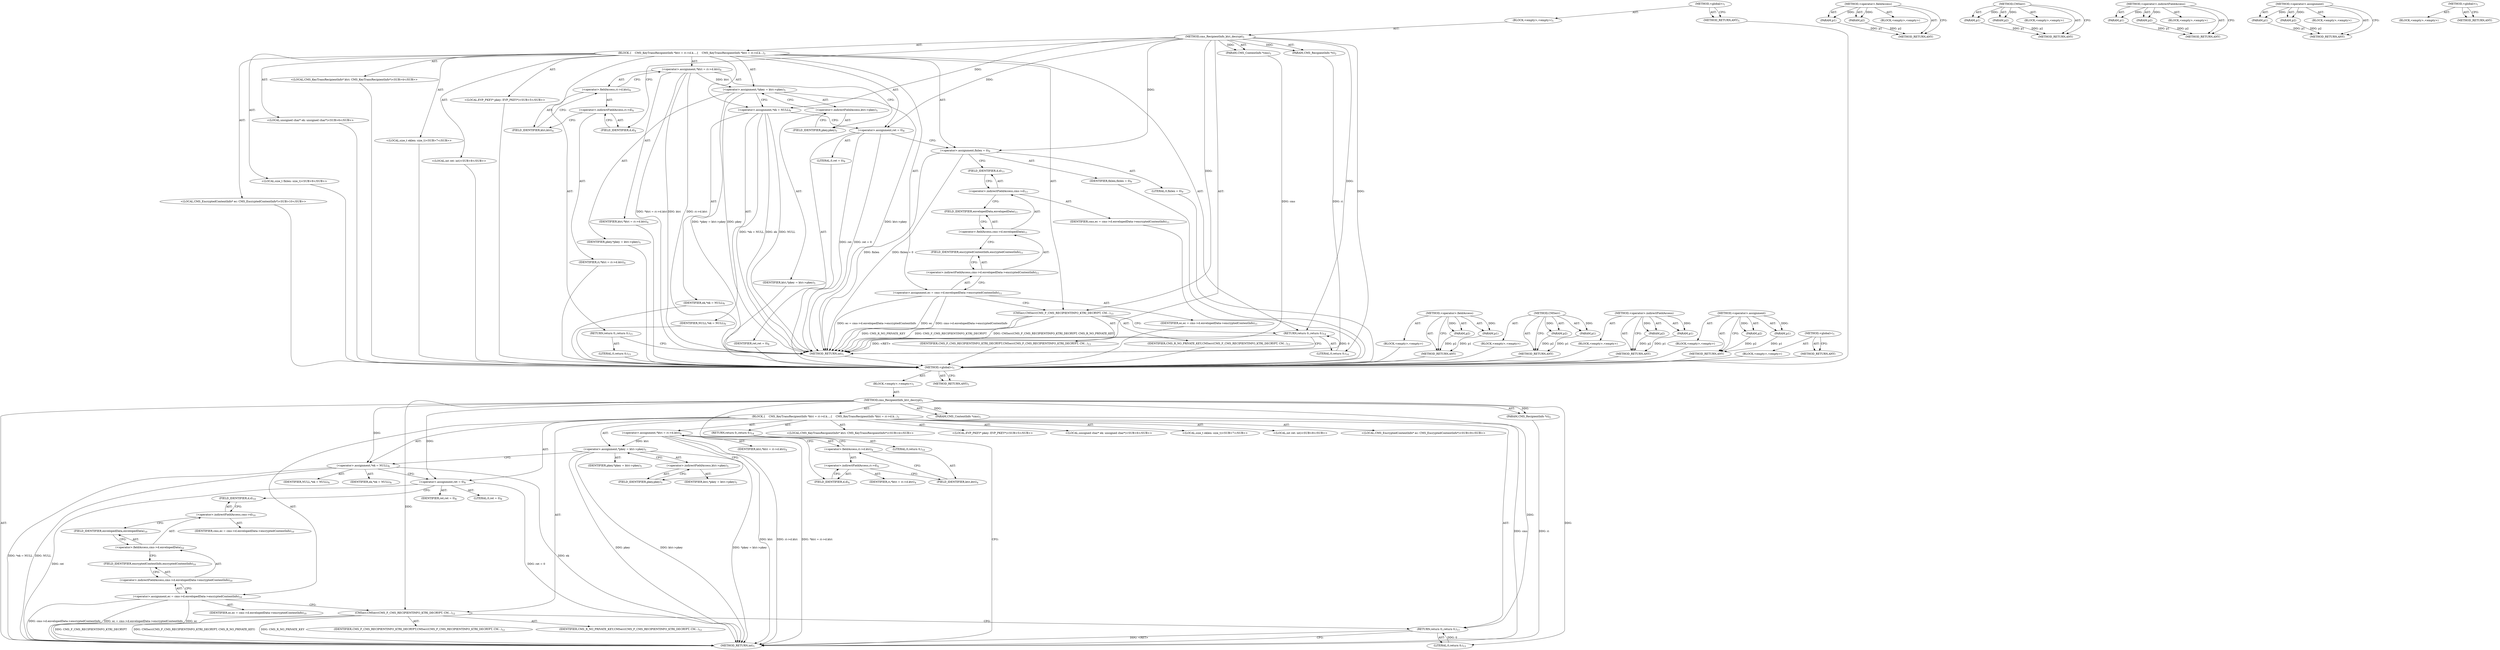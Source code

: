 digraph "&lt;global&gt;" {
vulnerable_6 [label=<(METHOD,&lt;global&gt;)<SUB>1</SUB>>];
vulnerable_7 [label=<(BLOCK,&lt;empty&gt;,&lt;empty&gt;)<SUB>1</SUB>>];
vulnerable_8 [label=<(METHOD,cms_RecipientInfo_ktri_decrypt)<SUB>1</SUB>>];
vulnerable_9 [label=<(PARAM,CMS_ContentInfo *cms)<SUB>1</SUB>>];
vulnerable_10 [label=<(PARAM,CMS_RecipientInfo *ri)<SUB>2</SUB>>];
vulnerable_11 [label=<(BLOCK,{
    CMS_KeyTransRecipientInfo *ktri = ri-&gt;d.k...,{
    CMS_KeyTransRecipientInfo *ktri = ri-&gt;d.k...)<SUB>3</SUB>>];
vulnerable_12 [label="<(LOCAL,CMS_KeyTransRecipientInfo* ktri: CMS_KeyTransRecipientInfo*)<SUB>4</SUB>>"];
vulnerable_13 [label=<(&lt;operator&gt;.assignment,*ktri = ri-&gt;d.ktri)<SUB>4</SUB>>];
vulnerable_14 [label=<(IDENTIFIER,ktri,*ktri = ri-&gt;d.ktri)<SUB>4</SUB>>];
vulnerable_15 [label=<(&lt;operator&gt;.fieldAccess,ri-&gt;d.ktri)<SUB>4</SUB>>];
vulnerable_16 [label=<(&lt;operator&gt;.indirectFieldAccess,ri-&gt;d)<SUB>4</SUB>>];
vulnerable_17 [label=<(IDENTIFIER,ri,*ktri = ri-&gt;d.ktri)<SUB>4</SUB>>];
vulnerable_18 [label=<(FIELD_IDENTIFIER,d,d)<SUB>4</SUB>>];
vulnerable_19 [label=<(FIELD_IDENTIFIER,ktri,ktri)<SUB>4</SUB>>];
vulnerable_20 [label="<(LOCAL,EVP_PKEY* pkey: EVP_PKEY*)<SUB>5</SUB>>"];
vulnerable_21 [label=<(&lt;operator&gt;.assignment,*pkey = ktri-&gt;pkey)<SUB>5</SUB>>];
vulnerable_22 [label=<(IDENTIFIER,pkey,*pkey = ktri-&gt;pkey)<SUB>5</SUB>>];
vulnerable_23 [label=<(&lt;operator&gt;.indirectFieldAccess,ktri-&gt;pkey)<SUB>5</SUB>>];
vulnerable_24 [label=<(IDENTIFIER,ktri,*pkey = ktri-&gt;pkey)<SUB>5</SUB>>];
vulnerable_25 [label=<(FIELD_IDENTIFIER,pkey,pkey)<SUB>5</SUB>>];
vulnerable_26 [label="<(LOCAL,unsigned char* ek: unsigned char*)<SUB>6</SUB>>"];
vulnerable_27 [label=<(&lt;operator&gt;.assignment,*ek = NULL)<SUB>6</SUB>>];
vulnerable_28 [label=<(IDENTIFIER,ek,*ek = NULL)<SUB>6</SUB>>];
vulnerable_29 [label=<(IDENTIFIER,NULL,*ek = NULL)<SUB>6</SUB>>];
vulnerable_30 [label="<(LOCAL,size_t eklen: size_t)<SUB>7</SUB>>"];
vulnerable_31 [label="<(LOCAL,int ret: int)<SUB>8</SUB>>"];
vulnerable_32 [label=<(&lt;operator&gt;.assignment,ret = 0)<SUB>8</SUB>>];
vulnerable_33 [label=<(IDENTIFIER,ret,ret = 0)<SUB>8</SUB>>];
vulnerable_34 [label=<(LITERAL,0,ret = 0)<SUB>8</SUB>>];
vulnerable_35 [label="<(LOCAL,CMS_EncryptedContentInfo* ec: CMS_EncryptedContentInfo*)<SUB>9</SUB>>"];
vulnerable_36 [label=<(&lt;operator&gt;.assignment,ec = cms-&gt;d.envelopedData-&gt;encryptedContentInfo)<SUB>10</SUB>>];
vulnerable_37 [label=<(IDENTIFIER,ec,ec = cms-&gt;d.envelopedData-&gt;encryptedContentInfo)<SUB>10</SUB>>];
vulnerable_38 [label=<(&lt;operator&gt;.indirectFieldAccess,cms-&gt;d.envelopedData-&gt;encryptedContentInfo)<SUB>10</SUB>>];
vulnerable_39 [label=<(&lt;operator&gt;.fieldAccess,cms-&gt;d.envelopedData)<SUB>10</SUB>>];
vulnerable_40 [label=<(&lt;operator&gt;.indirectFieldAccess,cms-&gt;d)<SUB>10</SUB>>];
vulnerable_41 [label=<(IDENTIFIER,cms,ec = cms-&gt;d.envelopedData-&gt;encryptedContentInfo)<SUB>10</SUB>>];
vulnerable_42 [label=<(FIELD_IDENTIFIER,d,d)<SUB>10</SUB>>];
vulnerable_43 [label=<(FIELD_IDENTIFIER,envelopedData,envelopedData)<SUB>10</SUB>>];
vulnerable_44 [label=<(FIELD_IDENTIFIER,encryptedContentInfo,encryptedContentInfo)<SUB>10</SUB>>];
vulnerable_45 [label=<(CMSerr,CMSerr(CMS_F_CMS_RECIPIENTINFO_KTRI_DECRYPT, CM...)<SUB>12</SUB>>];
vulnerable_46 [label=<(IDENTIFIER,CMS_F_CMS_RECIPIENTINFO_KTRI_DECRYPT,CMSerr(CMS_F_CMS_RECIPIENTINFO_KTRI_DECRYPT, CM...)<SUB>12</SUB>>];
vulnerable_47 [label=<(IDENTIFIER,CMS_R_NO_PRIVATE_KEY,CMSerr(CMS_F_CMS_RECIPIENTINFO_KTRI_DECRYPT, CM...)<SUB>12</SUB>>];
vulnerable_48 [label=<(RETURN,return 0;,return 0;)<SUB>13</SUB>>];
vulnerable_49 [label=<(LITERAL,0,return 0;)<SUB>13</SUB>>];
vulnerable_50 [label=<(RETURN,return 0;,return 0;)<SUB>14</SUB>>];
vulnerable_51 [label=<(LITERAL,0,return 0;)<SUB>14</SUB>>];
vulnerable_52 [label=<(METHOD_RETURN,int)<SUB>1</SUB>>];
vulnerable_54 [label=<(METHOD_RETURN,ANY)<SUB>1</SUB>>];
vulnerable_88 [label=<(METHOD,&lt;operator&gt;.fieldAccess)>];
vulnerable_89 [label=<(PARAM,p1)>];
vulnerable_90 [label=<(PARAM,p2)>];
vulnerable_91 [label=<(BLOCK,&lt;empty&gt;,&lt;empty&gt;)>];
vulnerable_92 [label=<(METHOD_RETURN,ANY)>];
vulnerable_98 [label=<(METHOD,CMSerr)>];
vulnerable_99 [label=<(PARAM,p1)>];
vulnerable_100 [label=<(PARAM,p2)>];
vulnerable_101 [label=<(BLOCK,&lt;empty&gt;,&lt;empty&gt;)>];
vulnerable_102 [label=<(METHOD_RETURN,ANY)>];
vulnerable_93 [label=<(METHOD,&lt;operator&gt;.indirectFieldAccess)>];
vulnerable_94 [label=<(PARAM,p1)>];
vulnerable_95 [label=<(PARAM,p2)>];
vulnerable_96 [label=<(BLOCK,&lt;empty&gt;,&lt;empty&gt;)>];
vulnerable_97 [label=<(METHOD_RETURN,ANY)>];
vulnerable_83 [label=<(METHOD,&lt;operator&gt;.assignment)>];
vulnerable_84 [label=<(PARAM,p1)>];
vulnerable_85 [label=<(PARAM,p2)>];
vulnerable_86 [label=<(BLOCK,&lt;empty&gt;,&lt;empty&gt;)>];
vulnerable_87 [label=<(METHOD_RETURN,ANY)>];
vulnerable_77 [label=<(METHOD,&lt;global&gt;)<SUB>1</SUB>>];
vulnerable_78 [label=<(BLOCK,&lt;empty&gt;,&lt;empty&gt;)>];
vulnerable_79 [label=<(METHOD_RETURN,ANY)>];
fixed_6 [label=<(METHOD,&lt;global&gt;)<SUB>1</SUB>>];
fixed_7 [label=<(BLOCK,&lt;empty&gt;,&lt;empty&gt;)<SUB>1</SUB>>];
fixed_8 [label=<(METHOD,cms_RecipientInfo_ktri_decrypt)<SUB>1</SUB>>];
fixed_9 [label=<(PARAM,CMS_ContentInfo *cms)<SUB>1</SUB>>];
fixed_10 [label=<(PARAM,CMS_RecipientInfo *ri)<SUB>2</SUB>>];
fixed_11 [label=<(BLOCK,{
    CMS_KeyTransRecipientInfo *ktri = ri-&gt;d.k...,{
    CMS_KeyTransRecipientInfo *ktri = ri-&gt;d.k...)<SUB>3</SUB>>];
fixed_12 [label="<(LOCAL,CMS_KeyTransRecipientInfo* ktri: CMS_KeyTransRecipientInfo*)<SUB>4</SUB>>"];
fixed_13 [label=<(&lt;operator&gt;.assignment,*ktri = ri-&gt;d.ktri)<SUB>4</SUB>>];
fixed_14 [label=<(IDENTIFIER,ktri,*ktri = ri-&gt;d.ktri)<SUB>4</SUB>>];
fixed_15 [label=<(&lt;operator&gt;.fieldAccess,ri-&gt;d.ktri)<SUB>4</SUB>>];
fixed_16 [label=<(&lt;operator&gt;.indirectFieldAccess,ri-&gt;d)<SUB>4</SUB>>];
fixed_17 [label=<(IDENTIFIER,ri,*ktri = ri-&gt;d.ktri)<SUB>4</SUB>>];
fixed_18 [label=<(FIELD_IDENTIFIER,d,d)<SUB>4</SUB>>];
fixed_19 [label=<(FIELD_IDENTIFIER,ktri,ktri)<SUB>4</SUB>>];
fixed_20 [label="<(LOCAL,EVP_PKEY* pkey: EVP_PKEY*)<SUB>5</SUB>>"];
fixed_21 [label=<(&lt;operator&gt;.assignment,*pkey = ktri-&gt;pkey)<SUB>5</SUB>>];
fixed_22 [label=<(IDENTIFIER,pkey,*pkey = ktri-&gt;pkey)<SUB>5</SUB>>];
fixed_23 [label=<(&lt;operator&gt;.indirectFieldAccess,ktri-&gt;pkey)<SUB>5</SUB>>];
fixed_24 [label=<(IDENTIFIER,ktri,*pkey = ktri-&gt;pkey)<SUB>5</SUB>>];
fixed_25 [label=<(FIELD_IDENTIFIER,pkey,pkey)<SUB>5</SUB>>];
fixed_26 [label="<(LOCAL,unsigned char* ek: unsigned char*)<SUB>6</SUB>>"];
fixed_27 [label=<(&lt;operator&gt;.assignment,*ek = NULL)<SUB>6</SUB>>];
fixed_28 [label=<(IDENTIFIER,ek,*ek = NULL)<SUB>6</SUB>>];
fixed_29 [label=<(IDENTIFIER,NULL,*ek = NULL)<SUB>6</SUB>>];
fixed_30 [label="<(LOCAL,size_t eklen: size_t)<SUB>7</SUB>>"];
fixed_31 [label="<(LOCAL,int ret: int)<SUB>8</SUB>>"];
fixed_32 [label=<(&lt;operator&gt;.assignment,ret = 0)<SUB>8</SUB>>];
fixed_33 [label=<(IDENTIFIER,ret,ret = 0)<SUB>8</SUB>>];
fixed_34 [label=<(LITERAL,0,ret = 0)<SUB>8</SUB>>];
fixed_35 [label="<(LOCAL,size_t fixlen: size_t)<SUB>9</SUB>>"];
fixed_36 [label=<(&lt;operator&gt;.assignment,fixlen = 0)<SUB>9</SUB>>];
fixed_37 [label=<(IDENTIFIER,fixlen,fixlen = 0)<SUB>9</SUB>>];
fixed_38 [label=<(LITERAL,0,fixlen = 0)<SUB>9</SUB>>];
fixed_39 [label="<(LOCAL,CMS_EncryptedContentInfo* ec: CMS_EncryptedContentInfo*)<SUB>10</SUB>>"];
fixed_40 [label=<(&lt;operator&gt;.assignment,ec = cms-&gt;d.envelopedData-&gt;encryptedContentInfo)<SUB>11</SUB>>];
fixed_41 [label=<(IDENTIFIER,ec,ec = cms-&gt;d.envelopedData-&gt;encryptedContentInfo)<SUB>11</SUB>>];
fixed_42 [label=<(&lt;operator&gt;.indirectFieldAccess,cms-&gt;d.envelopedData-&gt;encryptedContentInfo)<SUB>11</SUB>>];
fixed_43 [label=<(&lt;operator&gt;.fieldAccess,cms-&gt;d.envelopedData)<SUB>11</SUB>>];
fixed_44 [label=<(&lt;operator&gt;.indirectFieldAccess,cms-&gt;d)<SUB>11</SUB>>];
fixed_45 [label=<(IDENTIFIER,cms,ec = cms-&gt;d.envelopedData-&gt;encryptedContentInfo)<SUB>11</SUB>>];
fixed_46 [label=<(FIELD_IDENTIFIER,d,d)<SUB>11</SUB>>];
fixed_47 [label=<(FIELD_IDENTIFIER,envelopedData,envelopedData)<SUB>11</SUB>>];
fixed_48 [label=<(FIELD_IDENTIFIER,encryptedContentInfo,encryptedContentInfo)<SUB>11</SUB>>];
fixed_49 [label=<(CMSerr,CMSerr(CMS_F_CMS_RECIPIENTINFO_KTRI_DECRYPT, CM...)<SUB>13</SUB>>];
fixed_50 [label=<(IDENTIFIER,CMS_F_CMS_RECIPIENTINFO_KTRI_DECRYPT,CMSerr(CMS_F_CMS_RECIPIENTINFO_KTRI_DECRYPT, CM...)<SUB>13</SUB>>];
fixed_51 [label=<(IDENTIFIER,CMS_R_NO_PRIVATE_KEY,CMSerr(CMS_F_CMS_RECIPIENTINFO_KTRI_DECRYPT, CM...)<SUB>13</SUB>>];
fixed_52 [label=<(RETURN,return 0;,return 0;)<SUB>14</SUB>>];
fixed_53 [label=<(LITERAL,0,return 0;)<SUB>14</SUB>>];
fixed_54 [label=<(RETURN,return 0;,return 0;)<SUB>15</SUB>>];
fixed_55 [label=<(LITERAL,0,return 0;)<SUB>15</SUB>>];
fixed_56 [label=<(METHOD_RETURN,int)<SUB>1</SUB>>];
fixed_58 [label=<(METHOD_RETURN,ANY)<SUB>1</SUB>>];
fixed_92 [label=<(METHOD,&lt;operator&gt;.fieldAccess)>];
fixed_93 [label=<(PARAM,p1)>];
fixed_94 [label=<(PARAM,p2)>];
fixed_95 [label=<(BLOCK,&lt;empty&gt;,&lt;empty&gt;)>];
fixed_96 [label=<(METHOD_RETURN,ANY)>];
fixed_102 [label=<(METHOD,CMSerr)>];
fixed_103 [label=<(PARAM,p1)>];
fixed_104 [label=<(PARAM,p2)>];
fixed_105 [label=<(BLOCK,&lt;empty&gt;,&lt;empty&gt;)>];
fixed_106 [label=<(METHOD_RETURN,ANY)>];
fixed_97 [label=<(METHOD,&lt;operator&gt;.indirectFieldAccess)>];
fixed_98 [label=<(PARAM,p1)>];
fixed_99 [label=<(PARAM,p2)>];
fixed_100 [label=<(BLOCK,&lt;empty&gt;,&lt;empty&gt;)>];
fixed_101 [label=<(METHOD_RETURN,ANY)>];
fixed_87 [label=<(METHOD,&lt;operator&gt;.assignment)>];
fixed_88 [label=<(PARAM,p1)>];
fixed_89 [label=<(PARAM,p2)>];
fixed_90 [label=<(BLOCK,&lt;empty&gt;,&lt;empty&gt;)>];
fixed_91 [label=<(METHOD_RETURN,ANY)>];
fixed_81 [label=<(METHOD,&lt;global&gt;)<SUB>1</SUB>>];
fixed_82 [label=<(BLOCK,&lt;empty&gt;,&lt;empty&gt;)>];
fixed_83 [label=<(METHOD_RETURN,ANY)>];
vulnerable_6 -> vulnerable_7  [key=0, label="AST: "];
vulnerable_6 -> vulnerable_54  [key=0, label="AST: "];
vulnerable_6 -> vulnerable_54  [key=1, label="CFG: "];
vulnerable_7 -> vulnerable_8  [key=0, label="AST: "];
vulnerable_8 -> vulnerable_9  [key=0, label="AST: "];
vulnerable_8 -> vulnerable_9  [key=1, label="DDG: "];
vulnerable_8 -> vulnerable_10  [key=0, label="AST: "];
vulnerable_8 -> vulnerable_10  [key=1, label="DDG: "];
vulnerable_8 -> vulnerable_11  [key=0, label="AST: "];
vulnerable_8 -> vulnerable_52  [key=0, label="AST: "];
vulnerable_8 -> vulnerable_18  [key=0, label="CFG: "];
vulnerable_8 -> vulnerable_27  [key=0, label="DDG: "];
vulnerable_8 -> vulnerable_32  [key=0, label="DDG: "];
vulnerable_8 -> vulnerable_48  [key=0, label="DDG: "];
vulnerable_8 -> vulnerable_45  [key=0, label="DDG: "];
vulnerable_8 -> vulnerable_49  [key=0, label="DDG: "];
vulnerable_9 -> vulnerable_52  [key=0, label="DDG: cms"];
vulnerable_10 -> vulnerable_52  [key=0, label="DDG: ri"];
vulnerable_11 -> vulnerable_12  [key=0, label="AST: "];
vulnerable_11 -> vulnerable_13  [key=0, label="AST: "];
vulnerable_11 -> vulnerable_20  [key=0, label="AST: "];
vulnerable_11 -> vulnerable_21  [key=0, label="AST: "];
vulnerable_11 -> vulnerable_26  [key=0, label="AST: "];
vulnerable_11 -> vulnerable_27  [key=0, label="AST: "];
vulnerable_11 -> vulnerable_30  [key=0, label="AST: "];
vulnerable_11 -> vulnerable_31  [key=0, label="AST: "];
vulnerable_11 -> vulnerable_32  [key=0, label="AST: "];
vulnerable_11 -> vulnerable_35  [key=0, label="AST: "];
vulnerable_11 -> vulnerable_36  [key=0, label="AST: "];
vulnerable_11 -> vulnerable_45  [key=0, label="AST: "];
vulnerable_11 -> vulnerable_48  [key=0, label="AST: "];
vulnerable_11 -> vulnerable_50  [key=0, label="AST: "];
vulnerable_13 -> vulnerable_14  [key=0, label="AST: "];
vulnerable_13 -> vulnerable_15  [key=0, label="AST: "];
vulnerable_13 -> vulnerable_25  [key=0, label="CFG: "];
vulnerable_13 -> vulnerable_52  [key=0, label="DDG: ktri"];
vulnerable_13 -> vulnerable_52  [key=1, label="DDG: ri-&gt;d.ktri"];
vulnerable_13 -> vulnerable_52  [key=2, label="DDG: *ktri = ri-&gt;d.ktri"];
vulnerable_13 -> vulnerable_21  [key=0, label="DDG: ktri"];
vulnerable_15 -> vulnerable_16  [key=0, label="AST: "];
vulnerable_15 -> vulnerable_19  [key=0, label="AST: "];
vulnerable_15 -> vulnerable_13  [key=0, label="CFG: "];
vulnerable_16 -> vulnerable_17  [key=0, label="AST: "];
vulnerable_16 -> vulnerable_18  [key=0, label="AST: "];
vulnerable_16 -> vulnerable_19  [key=0, label="CFG: "];
vulnerable_18 -> vulnerable_16  [key=0, label="CFG: "];
vulnerable_19 -> vulnerable_15  [key=0, label="CFG: "];
vulnerable_21 -> vulnerable_22  [key=0, label="AST: "];
vulnerable_21 -> vulnerable_23  [key=0, label="AST: "];
vulnerable_21 -> vulnerable_27  [key=0, label="CFG: "];
vulnerable_21 -> vulnerable_52  [key=0, label="DDG: pkey"];
vulnerable_21 -> vulnerable_52  [key=1, label="DDG: ktri-&gt;pkey"];
vulnerable_21 -> vulnerable_52  [key=2, label="DDG: *pkey = ktri-&gt;pkey"];
vulnerable_23 -> vulnerable_24  [key=0, label="AST: "];
vulnerable_23 -> vulnerable_25  [key=0, label="AST: "];
vulnerable_23 -> vulnerable_21  [key=0, label="CFG: "];
vulnerable_25 -> vulnerable_23  [key=0, label="CFG: "];
vulnerable_27 -> vulnerable_28  [key=0, label="AST: "];
vulnerable_27 -> vulnerable_29  [key=0, label="AST: "];
vulnerable_27 -> vulnerable_32  [key=0, label="CFG: "];
vulnerable_27 -> vulnerable_52  [key=0, label="DDG: ek"];
vulnerable_27 -> vulnerable_52  [key=1, label="DDG: *ek = NULL"];
vulnerable_27 -> vulnerable_52  [key=2, label="DDG: NULL"];
vulnerable_32 -> vulnerable_33  [key=0, label="AST: "];
vulnerable_32 -> vulnerable_34  [key=0, label="AST: "];
vulnerable_32 -> vulnerable_42  [key=0, label="CFG: "];
vulnerable_32 -> vulnerable_52  [key=0, label="DDG: ret"];
vulnerable_32 -> vulnerable_52  [key=1, label="DDG: ret = 0"];
vulnerable_36 -> vulnerable_37  [key=0, label="AST: "];
vulnerable_36 -> vulnerable_38  [key=0, label="AST: "];
vulnerable_36 -> vulnerable_45  [key=0, label="CFG: "];
vulnerable_36 -> vulnerable_52  [key=0, label="DDG: ec"];
vulnerable_36 -> vulnerable_52  [key=1, label="DDG: cms-&gt;d.envelopedData-&gt;encryptedContentInfo"];
vulnerable_36 -> vulnerable_52  [key=2, label="DDG: ec = cms-&gt;d.envelopedData-&gt;encryptedContentInfo"];
vulnerable_38 -> vulnerable_39  [key=0, label="AST: "];
vulnerable_38 -> vulnerable_44  [key=0, label="AST: "];
vulnerable_38 -> vulnerable_36  [key=0, label="CFG: "];
vulnerable_39 -> vulnerable_40  [key=0, label="AST: "];
vulnerable_39 -> vulnerable_43  [key=0, label="AST: "];
vulnerable_39 -> vulnerable_44  [key=0, label="CFG: "];
vulnerable_40 -> vulnerable_41  [key=0, label="AST: "];
vulnerable_40 -> vulnerable_42  [key=0, label="AST: "];
vulnerable_40 -> vulnerable_43  [key=0, label="CFG: "];
vulnerable_42 -> vulnerable_40  [key=0, label="CFG: "];
vulnerable_43 -> vulnerable_39  [key=0, label="CFG: "];
vulnerable_44 -> vulnerable_38  [key=0, label="CFG: "];
vulnerable_45 -> vulnerable_46  [key=0, label="AST: "];
vulnerable_45 -> vulnerable_47  [key=0, label="AST: "];
vulnerable_45 -> vulnerable_48  [key=0, label="CFG: "];
vulnerable_45 -> vulnerable_52  [key=0, label="DDG: CMS_F_CMS_RECIPIENTINFO_KTRI_DECRYPT"];
vulnerable_45 -> vulnerable_52  [key=1, label="DDG: CMSerr(CMS_F_CMS_RECIPIENTINFO_KTRI_DECRYPT, CMS_R_NO_PRIVATE_KEY)"];
vulnerable_45 -> vulnerable_52  [key=2, label="DDG: CMS_R_NO_PRIVATE_KEY"];
vulnerable_48 -> vulnerable_49  [key=0, label="AST: "];
vulnerable_48 -> vulnerable_52  [key=0, label="CFG: "];
vulnerable_48 -> vulnerable_52  [key=1, label="DDG: &lt;RET&gt;"];
vulnerable_49 -> vulnerable_48  [key=0, label="DDG: 0"];
vulnerable_50 -> vulnerable_51  [key=0, label="AST: "];
vulnerable_50 -> vulnerable_52  [key=0, label="CFG: "];
vulnerable_88 -> vulnerable_89  [key=0, label="AST: "];
vulnerable_88 -> vulnerable_89  [key=1, label="DDG: "];
vulnerable_88 -> vulnerable_91  [key=0, label="AST: "];
vulnerable_88 -> vulnerable_90  [key=0, label="AST: "];
vulnerable_88 -> vulnerable_90  [key=1, label="DDG: "];
vulnerable_88 -> vulnerable_92  [key=0, label="AST: "];
vulnerable_88 -> vulnerable_92  [key=1, label="CFG: "];
vulnerable_89 -> vulnerable_92  [key=0, label="DDG: p1"];
vulnerable_90 -> vulnerable_92  [key=0, label="DDG: p2"];
vulnerable_98 -> vulnerable_99  [key=0, label="AST: "];
vulnerable_98 -> vulnerable_99  [key=1, label="DDG: "];
vulnerable_98 -> vulnerable_101  [key=0, label="AST: "];
vulnerable_98 -> vulnerable_100  [key=0, label="AST: "];
vulnerable_98 -> vulnerable_100  [key=1, label="DDG: "];
vulnerable_98 -> vulnerable_102  [key=0, label="AST: "];
vulnerable_98 -> vulnerable_102  [key=1, label="CFG: "];
vulnerable_99 -> vulnerable_102  [key=0, label="DDG: p1"];
vulnerable_100 -> vulnerable_102  [key=0, label="DDG: p2"];
vulnerable_93 -> vulnerable_94  [key=0, label="AST: "];
vulnerable_93 -> vulnerable_94  [key=1, label="DDG: "];
vulnerable_93 -> vulnerable_96  [key=0, label="AST: "];
vulnerable_93 -> vulnerable_95  [key=0, label="AST: "];
vulnerable_93 -> vulnerable_95  [key=1, label="DDG: "];
vulnerable_93 -> vulnerable_97  [key=0, label="AST: "];
vulnerable_93 -> vulnerable_97  [key=1, label="CFG: "];
vulnerable_94 -> vulnerable_97  [key=0, label="DDG: p1"];
vulnerable_95 -> vulnerable_97  [key=0, label="DDG: p2"];
vulnerable_83 -> vulnerable_84  [key=0, label="AST: "];
vulnerable_83 -> vulnerable_84  [key=1, label="DDG: "];
vulnerable_83 -> vulnerable_86  [key=0, label="AST: "];
vulnerable_83 -> vulnerable_85  [key=0, label="AST: "];
vulnerable_83 -> vulnerable_85  [key=1, label="DDG: "];
vulnerable_83 -> vulnerable_87  [key=0, label="AST: "];
vulnerable_83 -> vulnerable_87  [key=1, label="CFG: "];
vulnerable_84 -> vulnerable_87  [key=0, label="DDG: p1"];
vulnerable_85 -> vulnerable_87  [key=0, label="DDG: p2"];
vulnerable_77 -> vulnerable_78  [key=0, label="AST: "];
vulnerable_77 -> vulnerable_79  [key=0, label="AST: "];
vulnerable_77 -> vulnerable_79  [key=1, label="CFG: "];
fixed_6 -> fixed_7  [key=0, label="AST: "];
fixed_6 -> fixed_58  [key=0, label="AST: "];
fixed_6 -> fixed_58  [key=1, label="CFG: "];
fixed_7 -> fixed_8  [key=0, label="AST: "];
fixed_8 -> fixed_9  [key=0, label="AST: "];
fixed_8 -> fixed_9  [key=1, label="DDG: "];
fixed_8 -> fixed_10  [key=0, label="AST: "];
fixed_8 -> fixed_10  [key=1, label="DDG: "];
fixed_8 -> fixed_11  [key=0, label="AST: "];
fixed_8 -> fixed_56  [key=0, label="AST: "];
fixed_8 -> fixed_18  [key=0, label="CFG: "];
fixed_8 -> fixed_27  [key=0, label="DDG: "];
fixed_8 -> fixed_32  [key=0, label="DDG: "];
fixed_8 -> fixed_36  [key=0, label="DDG: "];
fixed_8 -> fixed_52  [key=0, label="DDG: "];
fixed_8 -> fixed_49  [key=0, label="DDG: "];
fixed_8 -> fixed_53  [key=0, label="DDG: "];
fixed_9 -> fixed_56  [key=0, label="DDG: cms"];
fixed_10 -> fixed_56  [key=0, label="DDG: ri"];
fixed_11 -> fixed_12  [key=0, label="AST: "];
fixed_11 -> fixed_13  [key=0, label="AST: "];
fixed_11 -> fixed_20  [key=0, label="AST: "];
fixed_11 -> fixed_21  [key=0, label="AST: "];
fixed_11 -> fixed_26  [key=0, label="AST: "];
fixed_11 -> fixed_27  [key=0, label="AST: "];
fixed_11 -> fixed_30  [key=0, label="AST: "];
fixed_11 -> fixed_31  [key=0, label="AST: "];
fixed_11 -> fixed_32  [key=0, label="AST: "];
fixed_11 -> fixed_35  [key=0, label="AST: "];
fixed_11 -> fixed_36  [key=0, label="AST: "];
fixed_11 -> fixed_39  [key=0, label="AST: "];
fixed_11 -> fixed_40  [key=0, label="AST: "];
fixed_11 -> fixed_49  [key=0, label="AST: "];
fixed_11 -> fixed_52  [key=0, label="AST: "];
fixed_11 -> fixed_54  [key=0, label="AST: "];
fixed_12 -> vulnerable_6  [key=0];
fixed_13 -> fixed_14  [key=0, label="AST: "];
fixed_13 -> fixed_15  [key=0, label="AST: "];
fixed_13 -> fixed_25  [key=0, label="CFG: "];
fixed_13 -> fixed_56  [key=0, label="DDG: ktri"];
fixed_13 -> fixed_56  [key=1, label="DDG: ri-&gt;d.ktri"];
fixed_13 -> fixed_56  [key=2, label="DDG: *ktri = ri-&gt;d.ktri"];
fixed_13 -> fixed_21  [key=0, label="DDG: ktri"];
fixed_14 -> vulnerable_6  [key=0];
fixed_15 -> fixed_16  [key=0, label="AST: "];
fixed_15 -> fixed_19  [key=0, label="AST: "];
fixed_15 -> fixed_13  [key=0, label="CFG: "];
fixed_16 -> fixed_17  [key=0, label="AST: "];
fixed_16 -> fixed_18  [key=0, label="AST: "];
fixed_16 -> fixed_19  [key=0, label="CFG: "];
fixed_17 -> vulnerable_6  [key=0];
fixed_18 -> fixed_16  [key=0, label="CFG: "];
fixed_19 -> fixed_15  [key=0, label="CFG: "];
fixed_20 -> vulnerable_6  [key=0];
fixed_21 -> fixed_22  [key=0, label="AST: "];
fixed_21 -> fixed_23  [key=0, label="AST: "];
fixed_21 -> fixed_27  [key=0, label="CFG: "];
fixed_21 -> fixed_56  [key=0, label="DDG: pkey"];
fixed_21 -> fixed_56  [key=1, label="DDG: ktri-&gt;pkey"];
fixed_21 -> fixed_56  [key=2, label="DDG: *pkey = ktri-&gt;pkey"];
fixed_22 -> vulnerable_6  [key=0];
fixed_23 -> fixed_24  [key=0, label="AST: "];
fixed_23 -> fixed_25  [key=0, label="AST: "];
fixed_23 -> fixed_21  [key=0, label="CFG: "];
fixed_24 -> vulnerable_6  [key=0];
fixed_25 -> fixed_23  [key=0, label="CFG: "];
fixed_26 -> vulnerable_6  [key=0];
fixed_27 -> fixed_28  [key=0, label="AST: "];
fixed_27 -> fixed_29  [key=0, label="AST: "];
fixed_27 -> fixed_32  [key=0, label="CFG: "];
fixed_27 -> fixed_56  [key=0, label="DDG: ek"];
fixed_27 -> fixed_56  [key=1, label="DDG: *ek = NULL"];
fixed_27 -> fixed_56  [key=2, label="DDG: NULL"];
fixed_28 -> vulnerable_6  [key=0];
fixed_29 -> vulnerable_6  [key=0];
fixed_30 -> vulnerable_6  [key=0];
fixed_31 -> vulnerable_6  [key=0];
fixed_32 -> fixed_33  [key=0, label="AST: "];
fixed_32 -> fixed_34  [key=0, label="AST: "];
fixed_32 -> fixed_36  [key=0, label="CFG: "];
fixed_32 -> fixed_56  [key=0, label="DDG: ret"];
fixed_32 -> fixed_56  [key=1, label="DDG: ret = 0"];
fixed_33 -> vulnerable_6  [key=0];
fixed_34 -> vulnerable_6  [key=0];
fixed_35 -> vulnerable_6  [key=0];
fixed_36 -> fixed_37  [key=0, label="AST: "];
fixed_36 -> fixed_38  [key=0, label="AST: "];
fixed_36 -> fixed_46  [key=0, label="CFG: "];
fixed_36 -> fixed_56  [key=0, label="DDG: fixlen"];
fixed_36 -> fixed_56  [key=1, label="DDG: fixlen = 0"];
fixed_37 -> vulnerable_6  [key=0];
fixed_38 -> vulnerable_6  [key=0];
fixed_39 -> vulnerable_6  [key=0];
fixed_40 -> fixed_41  [key=0, label="AST: "];
fixed_40 -> fixed_42  [key=0, label="AST: "];
fixed_40 -> fixed_49  [key=0, label="CFG: "];
fixed_40 -> fixed_56  [key=0, label="DDG: ec"];
fixed_40 -> fixed_56  [key=1, label="DDG: cms-&gt;d.envelopedData-&gt;encryptedContentInfo"];
fixed_40 -> fixed_56  [key=2, label="DDG: ec = cms-&gt;d.envelopedData-&gt;encryptedContentInfo"];
fixed_41 -> vulnerable_6  [key=0];
fixed_42 -> fixed_43  [key=0, label="AST: "];
fixed_42 -> fixed_48  [key=0, label="AST: "];
fixed_42 -> fixed_40  [key=0, label="CFG: "];
fixed_43 -> fixed_44  [key=0, label="AST: "];
fixed_43 -> fixed_47  [key=0, label="AST: "];
fixed_43 -> fixed_48  [key=0, label="CFG: "];
fixed_44 -> fixed_45  [key=0, label="AST: "];
fixed_44 -> fixed_46  [key=0, label="AST: "];
fixed_44 -> fixed_47  [key=0, label="CFG: "];
fixed_45 -> vulnerable_6  [key=0];
fixed_46 -> fixed_44  [key=0, label="CFG: "];
fixed_47 -> fixed_43  [key=0, label="CFG: "];
fixed_48 -> fixed_42  [key=0, label="CFG: "];
fixed_49 -> fixed_50  [key=0, label="AST: "];
fixed_49 -> fixed_51  [key=0, label="AST: "];
fixed_49 -> fixed_52  [key=0, label="CFG: "];
fixed_49 -> fixed_56  [key=0, label="DDG: CMS_F_CMS_RECIPIENTINFO_KTRI_DECRYPT"];
fixed_49 -> fixed_56  [key=1, label="DDG: CMSerr(CMS_F_CMS_RECIPIENTINFO_KTRI_DECRYPT, CMS_R_NO_PRIVATE_KEY)"];
fixed_49 -> fixed_56  [key=2, label="DDG: CMS_R_NO_PRIVATE_KEY"];
fixed_50 -> vulnerable_6  [key=0];
fixed_51 -> vulnerable_6  [key=0];
fixed_52 -> fixed_53  [key=0, label="AST: "];
fixed_52 -> fixed_56  [key=0, label="CFG: "];
fixed_52 -> fixed_56  [key=1, label="DDG: &lt;RET&gt;"];
fixed_53 -> fixed_52  [key=0, label="DDG: 0"];
fixed_54 -> fixed_55  [key=0, label="AST: "];
fixed_54 -> fixed_56  [key=0, label="CFG: "];
fixed_55 -> vulnerable_6  [key=0];
fixed_56 -> vulnerable_6  [key=0];
fixed_58 -> vulnerable_6  [key=0];
fixed_92 -> fixed_93  [key=0, label="AST: "];
fixed_92 -> fixed_93  [key=1, label="DDG: "];
fixed_92 -> fixed_95  [key=0, label="AST: "];
fixed_92 -> fixed_94  [key=0, label="AST: "];
fixed_92 -> fixed_94  [key=1, label="DDG: "];
fixed_92 -> fixed_96  [key=0, label="AST: "];
fixed_92 -> fixed_96  [key=1, label="CFG: "];
fixed_93 -> fixed_96  [key=0, label="DDG: p1"];
fixed_94 -> fixed_96  [key=0, label="DDG: p2"];
fixed_95 -> vulnerable_6  [key=0];
fixed_96 -> vulnerable_6  [key=0];
fixed_102 -> fixed_103  [key=0, label="AST: "];
fixed_102 -> fixed_103  [key=1, label="DDG: "];
fixed_102 -> fixed_105  [key=0, label="AST: "];
fixed_102 -> fixed_104  [key=0, label="AST: "];
fixed_102 -> fixed_104  [key=1, label="DDG: "];
fixed_102 -> fixed_106  [key=0, label="AST: "];
fixed_102 -> fixed_106  [key=1, label="CFG: "];
fixed_103 -> fixed_106  [key=0, label="DDG: p1"];
fixed_104 -> fixed_106  [key=0, label="DDG: p2"];
fixed_105 -> vulnerable_6  [key=0];
fixed_106 -> vulnerable_6  [key=0];
fixed_97 -> fixed_98  [key=0, label="AST: "];
fixed_97 -> fixed_98  [key=1, label="DDG: "];
fixed_97 -> fixed_100  [key=0, label="AST: "];
fixed_97 -> fixed_99  [key=0, label="AST: "];
fixed_97 -> fixed_99  [key=1, label="DDG: "];
fixed_97 -> fixed_101  [key=0, label="AST: "];
fixed_97 -> fixed_101  [key=1, label="CFG: "];
fixed_98 -> fixed_101  [key=0, label="DDG: p1"];
fixed_99 -> fixed_101  [key=0, label="DDG: p2"];
fixed_100 -> vulnerable_6  [key=0];
fixed_101 -> vulnerable_6  [key=0];
fixed_87 -> fixed_88  [key=0, label="AST: "];
fixed_87 -> fixed_88  [key=1, label="DDG: "];
fixed_87 -> fixed_90  [key=0, label="AST: "];
fixed_87 -> fixed_89  [key=0, label="AST: "];
fixed_87 -> fixed_89  [key=1, label="DDG: "];
fixed_87 -> fixed_91  [key=0, label="AST: "];
fixed_87 -> fixed_91  [key=1, label="CFG: "];
fixed_88 -> fixed_91  [key=0, label="DDG: p1"];
fixed_89 -> fixed_91  [key=0, label="DDG: p2"];
fixed_90 -> vulnerable_6  [key=0];
fixed_91 -> vulnerable_6  [key=0];
fixed_81 -> fixed_82  [key=0, label="AST: "];
fixed_81 -> fixed_83  [key=0, label="AST: "];
fixed_81 -> fixed_83  [key=1, label="CFG: "];
fixed_82 -> vulnerable_6  [key=0];
fixed_83 -> vulnerable_6  [key=0];
}
